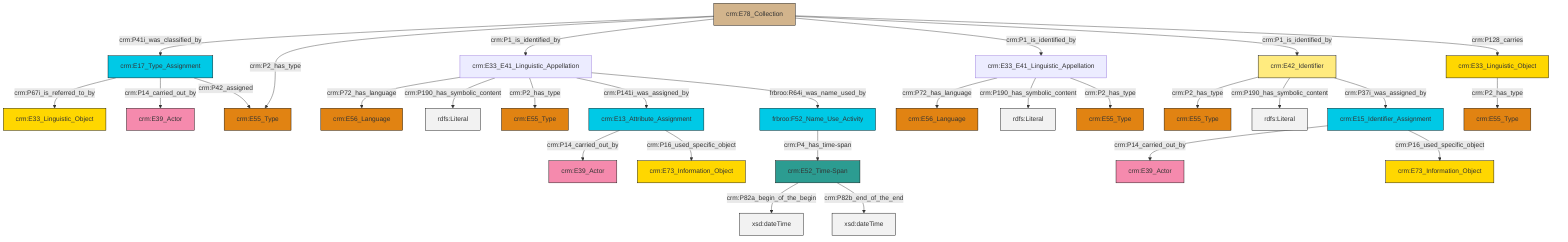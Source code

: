 graph TD
classDef Literal fill:#f2f2f2,stroke:#000000;
classDef CRM_Entity fill:#FFFFFF,stroke:#000000;
classDef Temporal_Entity fill:#00C9E6, stroke:#000000;
classDef Type fill:#E18312, stroke:#000000;
classDef Time-Span fill:#2C9C91, stroke:#000000;
classDef Appellation fill:#FFEB7F, stroke:#000000;
classDef Place fill:#008836, stroke:#000000;
classDef Persistent_Item fill:#B266B2, stroke:#000000;
classDef Conceptual_Object fill:#FFD700, stroke:#000000;
classDef Physical_Thing fill:#D2B48C, stroke:#000000;
classDef Actor fill:#f58aad, stroke:#000000;
classDef PC_Classes fill:#4ce600, stroke:#000000;
classDef Multi fill:#cccccc,stroke:#000000;

6["crm:E33_Linguistic_Object"]:::Conceptual_Object -->|crm:P2_has_type| 7["crm:E55_Type"]:::Type
8["crm:E33_E41_Linguistic_Appellation"]:::Default -->|crm:P72_has_language| 9["crm:E56_Language"]:::Type
12["crm:E78_Collection"]:::Physical_Thing -->|crm:P41i_was_classified_by| 13["crm:E17_Type_Assignment"]:::Temporal_Entity
12["crm:E78_Collection"]:::Physical_Thing -->|crm:P2_has_type| 14["crm:E55_Type"]:::Type
18["crm:E15_Identifier_Assignment"]:::Temporal_Entity -->|crm:P14_carried_out_by| 15["crm:E39_Actor"]:::Actor
2["crm:E42_Identifier"]:::Appellation -->|crm:P2_has_type| 21["crm:E55_Type"]:::Type
12["crm:E78_Collection"]:::Physical_Thing -->|crm:P1_is_identified_by| 4["crm:E33_E41_Linguistic_Appellation"]:::Default
22["crm:E52_Time-Span"]:::Time-Span -->|crm:P82a_begin_of_the_begin| 23[xsd:dateTime]:::Literal
12["crm:E78_Collection"]:::Physical_Thing -->|crm:P1_is_identified_by| 8["crm:E33_E41_Linguistic_Appellation"]:::Default
13["crm:E17_Type_Assignment"]:::Temporal_Entity -->|crm:P67i_is_referred_to_by| 24["crm:E33_Linguistic_Object"]:::Conceptual_Object
4["crm:E33_E41_Linguistic_Appellation"]:::Default -->|crm:P72_has_language| 19["crm:E56_Language"]:::Type
8["crm:E33_E41_Linguistic_Appellation"]:::Default -->|crm:P190_has_symbolic_content| 25[rdfs:Literal]:::Literal
4["crm:E33_E41_Linguistic_Appellation"]:::Default -->|crm:P190_has_symbolic_content| 26[rdfs:Literal]:::Literal
4["crm:E33_E41_Linguistic_Appellation"]:::Default -->|crm:P2_has_type| 28["crm:E55_Type"]:::Type
2["crm:E42_Identifier"]:::Appellation -->|crm:P190_has_symbolic_content| 29[rdfs:Literal]:::Literal
18["crm:E15_Identifier_Assignment"]:::Temporal_Entity -->|crm:P16_used_specific_object| 30["crm:E73_Information_Object"]:::Conceptual_Object
33["frbroo:F52_Name_Use_Activity"]:::Temporal_Entity -->|crm:P4_has_time-span| 22["crm:E52_Time-Span"]:::Time-Span
22["crm:E52_Time-Span"]:::Time-Span -->|crm:P82b_end_of_the_end| 42[xsd:dateTime]:::Literal
8["crm:E33_E41_Linguistic_Appellation"]:::Default -->|crm:P2_has_type| 0["crm:E55_Type"]:::Type
12["crm:E78_Collection"]:::Physical_Thing -->|crm:P1_is_identified_by| 2["crm:E42_Identifier"]:::Appellation
13["crm:E17_Type_Assignment"]:::Temporal_Entity -->|crm:P14_carried_out_by| 31["crm:E39_Actor"]:::Actor
2["crm:E42_Identifier"]:::Appellation -->|crm:P37i_was_assigned_by| 18["crm:E15_Identifier_Assignment"]:::Temporal_Entity
13["crm:E17_Type_Assignment"]:::Temporal_Entity -->|crm:P42_assigned| 14["crm:E55_Type"]:::Type
4["crm:E33_E41_Linguistic_Appellation"]:::Default -->|crm:P141i_was_assigned_by| 37["crm:E13_Attribute_Assignment"]:::Temporal_Entity
4["crm:E33_E41_Linguistic_Appellation"]:::Default -->|frbroo:R64i_was_name_used_by| 33["frbroo:F52_Name_Use_Activity"]:::Temporal_Entity
37["crm:E13_Attribute_Assignment"]:::Temporal_Entity -->|crm:P14_carried_out_by| 10["crm:E39_Actor"]:::Actor
37["crm:E13_Attribute_Assignment"]:::Temporal_Entity -->|crm:P16_used_specific_object| 49["crm:E73_Information_Object"]:::Conceptual_Object
12["crm:E78_Collection"]:::Physical_Thing -->|crm:P128_carries| 6["crm:E33_Linguistic_Object"]:::Conceptual_Object